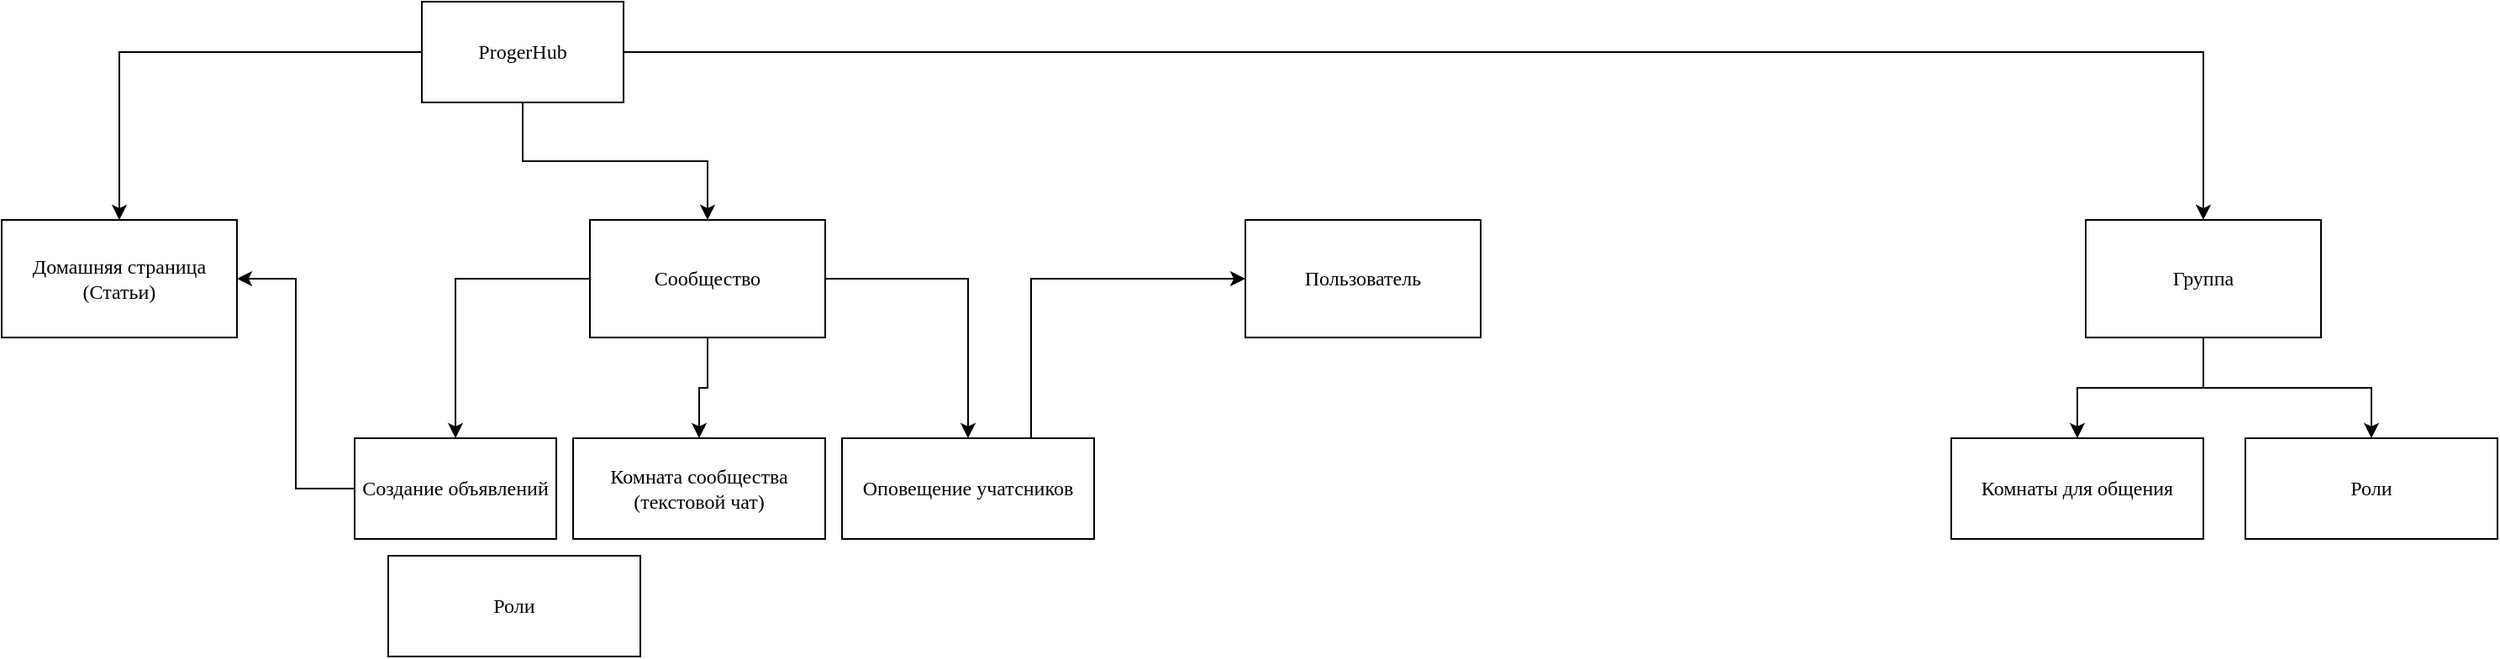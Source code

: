 <mxfile version="20.7.4" type="device"><diagram id="kVLDMhh8u6JmyXmXbrdL" name="Страница 1"><mxGraphModel dx="917" dy="558" grid="1" gridSize="10" guides="1" tooltips="1" connect="1" arrows="1" fold="1" page="1" pageScale="1" pageWidth="4681" pageHeight="3300" math="0" shadow="0"><root><mxCell id="0"/><mxCell id="1" parent="0"/><mxCell id="w-NQbVF-8VmPcjJJP7na-16" style="edgeStyle=orthogonalEdgeStyle;rounded=0;orthogonalLoop=1;jettySize=auto;html=1;entryX=0.5;entryY=0;entryDx=0;entryDy=0;fontFamily=Comic Sans MS;" edge="1" parent="1" source="w-NQbVF-8VmPcjJJP7na-1" target="w-NQbVF-8VmPcjJJP7na-2"><mxGeometry relative="1" as="geometry"/></mxCell><mxCell id="w-NQbVF-8VmPcjJJP7na-17" style="edgeStyle=orthogonalEdgeStyle;rounded=0;orthogonalLoop=1;jettySize=auto;html=1;entryX=0.5;entryY=0;entryDx=0;entryDy=0;fontFamily=Comic Sans MS;" edge="1" parent="1" source="w-NQbVF-8VmPcjJJP7na-1" target="w-NQbVF-8VmPcjJJP7na-4"><mxGeometry relative="1" as="geometry"/></mxCell><mxCell id="w-NQbVF-8VmPcjJJP7na-18" style="edgeStyle=orthogonalEdgeStyle;rounded=0;orthogonalLoop=1;jettySize=auto;html=1;fontFamily=Comic Sans MS;" edge="1" parent="1" source="w-NQbVF-8VmPcjJJP7na-1" target="w-NQbVF-8VmPcjJJP7na-6"><mxGeometry relative="1" as="geometry"/></mxCell><mxCell id="w-NQbVF-8VmPcjJJP7na-1" value="&lt;font face=&quot;Comic Sans MS&quot;&gt;ProgerHub&lt;/font&gt;" style="rounded=0;whiteSpace=wrap;html=1;" vertex="1" parent="1"><mxGeometry x="500" y="320" width="120" height="60" as="geometry"/></mxCell><mxCell id="w-NQbVF-8VmPcjJJP7na-2" value="Домашняя страница (Статьи)" style="rounded=0;whiteSpace=wrap;html=1;fontFamily=Comic Sans MS;" vertex="1" parent="1"><mxGeometry x="250" y="450" width="140" height="70" as="geometry"/></mxCell><mxCell id="w-NQbVF-8VmPcjJJP7na-7" style="edgeStyle=orthogonalEdgeStyle;rounded=0;orthogonalLoop=1;jettySize=auto;html=1;fontFamily=Comic Sans MS;" edge="1" parent="1" source="w-NQbVF-8VmPcjJJP7na-4" target="w-NQbVF-8VmPcjJJP7na-8"><mxGeometry relative="1" as="geometry"><mxPoint x="670" y="560" as="targetPoint"/></mxGeometry></mxCell><mxCell id="w-NQbVF-8VmPcjJJP7na-12" style="edgeStyle=orthogonalEdgeStyle;rounded=0;orthogonalLoop=1;jettySize=auto;html=1;entryX=0.5;entryY=0;entryDx=0;entryDy=0;fontFamily=Comic Sans MS;" edge="1" parent="1" source="w-NQbVF-8VmPcjJJP7na-4" target="w-NQbVF-8VmPcjJJP7na-10"><mxGeometry relative="1" as="geometry"/></mxCell><mxCell id="w-NQbVF-8VmPcjJJP7na-14" style="edgeStyle=orthogonalEdgeStyle;rounded=0;orthogonalLoop=1;jettySize=auto;html=1;entryX=0.5;entryY=0;entryDx=0;entryDy=0;fontFamily=Comic Sans MS;" edge="1" parent="1" source="w-NQbVF-8VmPcjJJP7na-4" target="w-NQbVF-8VmPcjJJP7na-13"><mxGeometry relative="1" as="geometry"/></mxCell><mxCell id="w-NQbVF-8VmPcjJJP7na-4" value="Сообщество" style="rounded=0;whiteSpace=wrap;html=1;fontFamily=Comic Sans MS;" vertex="1" parent="1"><mxGeometry x="600" y="450" width="140" height="70" as="geometry"/></mxCell><mxCell id="w-NQbVF-8VmPcjJJP7na-25" style="edgeStyle=orthogonalEdgeStyle;rounded=0;orthogonalLoop=1;jettySize=auto;html=1;entryX=0.5;entryY=0;entryDx=0;entryDy=0;fontFamily=Comic Sans MS;" edge="1" parent="1" source="w-NQbVF-8VmPcjJJP7na-6" target="w-NQbVF-8VmPcjJJP7na-22"><mxGeometry relative="1" as="geometry"/></mxCell><mxCell id="w-NQbVF-8VmPcjJJP7na-26" style="edgeStyle=orthogonalEdgeStyle;rounded=0;orthogonalLoop=1;jettySize=auto;html=1;entryX=0.5;entryY=0;entryDx=0;entryDy=0;fontFamily=Comic Sans MS;" edge="1" parent="1" source="w-NQbVF-8VmPcjJJP7na-6" target="w-NQbVF-8VmPcjJJP7na-24"><mxGeometry relative="1" as="geometry"/></mxCell><mxCell id="w-NQbVF-8VmPcjJJP7na-6" value="Группа" style="rounded=0;whiteSpace=wrap;html=1;fontFamily=Comic Sans MS;" vertex="1" parent="1"><mxGeometry x="1490" y="450" width="140" height="70" as="geometry"/></mxCell><mxCell id="w-NQbVF-8VmPcjJJP7na-15" style="edgeStyle=orthogonalEdgeStyle;rounded=0;orthogonalLoop=1;jettySize=auto;html=1;entryX=1;entryY=0.5;entryDx=0;entryDy=0;fontFamily=Comic Sans MS;" edge="1" parent="1" source="w-NQbVF-8VmPcjJJP7na-8" target="w-NQbVF-8VmPcjJJP7na-2"><mxGeometry relative="1" as="geometry"/></mxCell><mxCell id="w-NQbVF-8VmPcjJJP7na-8" value="Создание объявлений" style="rounded=0;whiteSpace=wrap;html=1;fontFamily=Comic Sans MS;" vertex="1" parent="1"><mxGeometry x="460" y="580" width="120" height="60" as="geometry"/></mxCell><mxCell id="w-NQbVF-8VmPcjJJP7na-10" value="Комната сообщества (текстовой чат)" style="rounded=0;whiteSpace=wrap;html=1;fontFamily=Comic Sans MS;" vertex="1" parent="1"><mxGeometry x="590" y="580" width="150" height="60" as="geometry"/></mxCell><mxCell id="w-NQbVF-8VmPcjJJP7na-20" style="edgeStyle=orthogonalEdgeStyle;rounded=0;orthogonalLoop=1;jettySize=auto;html=1;exitX=0.75;exitY=0;exitDx=0;exitDy=0;entryX=0;entryY=0.5;entryDx=0;entryDy=0;fontFamily=Comic Sans MS;" edge="1" parent="1" source="w-NQbVF-8VmPcjJJP7na-13" target="w-NQbVF-8VmPcjJJP7na-19"><mxGeometry relative="1" as="geometry"/></mxCell><mxCell id="w-NQbVF-8VmPcjJJP7na-13" value="Оповещение учатсников" style="rounded=0;whiteSpace=wrap;html=1;fontFamily=Comic Sans MS;" vertex="1" parent="1"><mxGeometry x="750" y="580" width="150" height="60" as="geometry"/></mxCell><mxCell id="w-NQbVF-8VmPcjJJP7na-19" value="Пользователь" style="rounded=0;whiteSpace=wrap;html=1;fontFamily=Comic Sans MS;" vertex="1" parent="1"><mxGeometry x="990" y="450" width="140" height="70" as="geometry"/></mxCell><mxCell id="w-NQbVF-8VmPcjJJP7na-22" value="Комнаты для общения" style="rounded=0;whiteSpace=wrap;html=1;fontFamily=Comic Sans MS;" vertex="1" parent="1"><mxGeometry x="1410" y="580" width="150" height="60" as="geometry"/></mxCell><mxCell id="w-NQbVF-8VmPcjJJP7na-23" value="Роли" style="rounded=0;whiteSpace=wrap;html=1;fontFamily=Comic Sans MS;" vertex="1" parent="1"><mxGeometry x="480" y="650" width="150" height="60" as="geometry"/></mxCell><mxCell id="w-NQbVF-8VmPcjJJP7na-24" value="Роли" style="rounded=0;whiteSpace=wrap;html=1;fontFamily=Comic Sans MS;" vertex="1" parent="1"><mxGeometry x="1585" y="580" width="150" height="60" as="geometry"/></mxCell></root></mxGraphModel></diagram></mxfile>